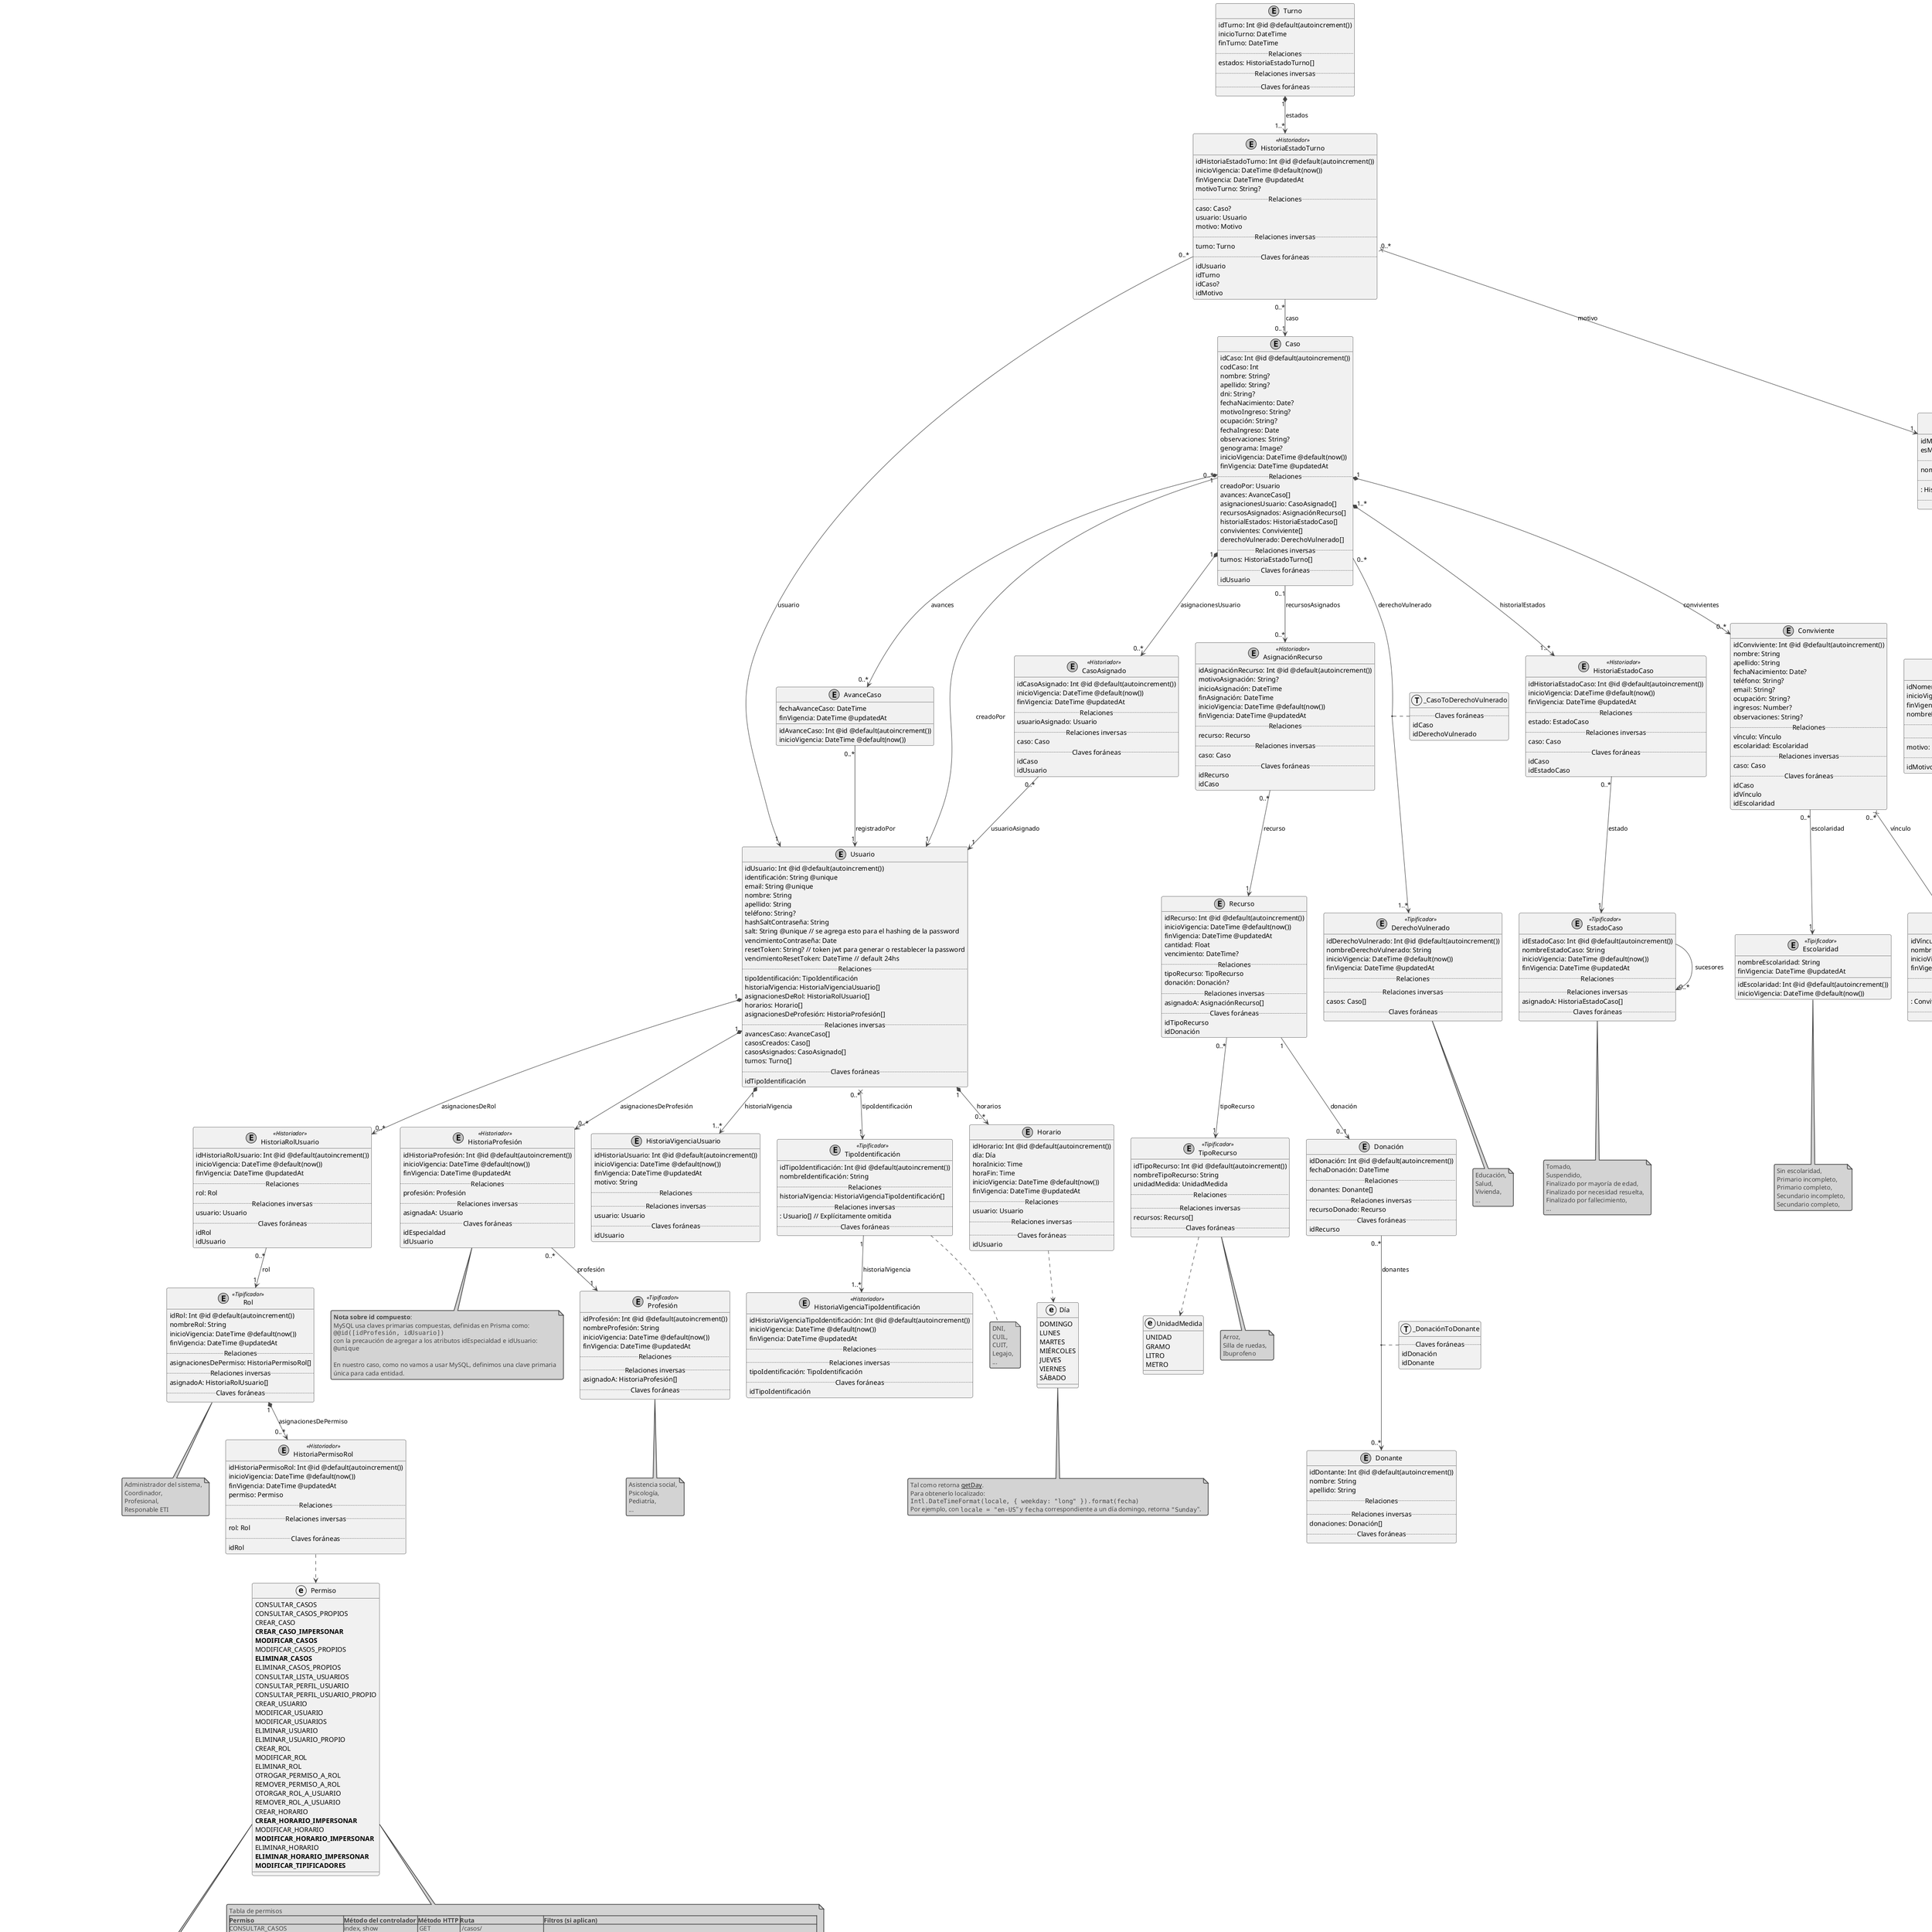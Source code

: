 @startuml DiagramaClases

!theme vibrant
skinparam monochrome true

' -----------------------------------------------------------------------------
' | La idea de estas líneas es unir las notas con línea de trazos y mantener  |
' | los circle spots, pero parece que no funciona como esperaba. Van a quedar |
' | las notas con el conector raro nomás.                                     |
' -----------------------------------------------------------------------------

' skinparam style strictuml
' show circle

' -----------------------------------------------------------------------------
' | La alternativa hubiera sido cambiar los spots por estereotipos, como por  |
' | ejemplo, <<entity>>, <<enum>> y <<table>>.                                |
' -----------------------------------------------------------------------------

' -----------------------------------------------------------------------------
' | Entidades                                                                 |
' -----------------------------------------------------------------------------

entity Usuario {
  idUsuario: Int @id @default(autoincrement())
  identificación: String @unique
  email: String @unique
  nombre: String
  apellido: String
  teléfono: String?
  hashSaltContraseña: String
  salt: String @unique // se agrega esto para el hashing de la password
  vencimientoContraseña: Date
  resetToken: String? // token jwt para generar o restablecer la password
  vencimientoResetToken: DateTime // default 24hs
  .. Relaciones ..
  ' TODO: Revisar 👇🏼
  tipoIdentificación: TipoIdentificación
  historialVigencia: HistorialVigenciaUsuario[]
  asignacionesDeRol: HistoriaRolUsuario[]
  horarios: Horario[]
  asignacionesDeProfesión: HistoriaProfesión[]
  .. Relaciones inversas ..
  avancesCaso: AvanceCaso[]
  casosCreados: Caso[]
  casosAsignados: CasoAsignado[]
  turnos: Turno[]
  .. Claves foráneas ..
  ' TODO: Revisar 👇🏼
  idTipoIdentificación
}
entity HistoriaVigenciaUsuario {
  idHistoriaUsuario: Int @id @default(autoincrement())
  inicioVigencia: DateTime @default(now())
  finVigencia: DateTime @updatedAt
  motivo: String 
  .. Relaciones ..
  .. Relaciones inversas ..
  usuario: Usuario
  .. Claves foráneas ..
  idUsuario
}
entity TipoIdentificación << Tipificador >> $identificación {
  idTipoIdentificación: Int @id @default(autoincrement())
  nombreIdentificación: String
  .. Relaciones ..
  historialVigencia: HistoriaVigenciaTipoIdentificación[]
  .. Relaciones inversas ..
  : Usuario[] // Explícitamente omitida
  .. Claves foráneas ..
}
entity HistoriaVigenciaTipoIdentificación << Historiador >> {
  idHistoriaVigenciaTipoIdentificación: Int @id @default(autoincrement())
  inicioVigencia: DateTime @default(now())
  finVigencia: DateTime @updatedAt
  .. Relaciones ..
  .. Relaciones inversas ..
  tipoIdentificación: TipoIdentificación
  .. Claves foráneas ..
  idTipoIdentificación
}
entity HistoriaEstadoTurno << Historiador >> {
  idHistoriaEstadoTurno: Int @id @default(autoincrement())
  inicioVigencia: DateTime @default(now())
  finVigencia: DateTime @updatedAt
  motivoTurno: String?
  .. Relaciones ..
  caso: Caso?
  usuario: Usuario
  motivo: Motivo
  .. Relaciones inversas ..
  turno: Turno
  .. Claves foráneas ..
  idUsuario
  idTurno
  idCaso?
  idMotivo
}
entity Turno {
  idTurno: Int @id @default(autoincrement())
  inicioTurno: DateTime
  finTurno: DateTime
  .. Relaciones ..
  estados: HistoriaEstadoTurno[]
  .. Relaciones inversas ..
  .. Claves foráneas ..
}
entity Motivo << Tipificador >> {
  idMotivo: Int @id @default(autoincrement())
  esMotivoDelSistema: Boolean
  .. Relaciones ..
  nomencladorMotivo: NomencladorMotivo[]
  .. Relaciones inversas ..
  : HistoriaEstadoTurno[] // Explícitamente omitida
  .. Claves foráneas ..
}
entity NomencladorMotivo << Historiador >> {
  idNomencladorMotivo: Int @id @default(autoincrement())
  inicioVigencia: DateTime @default(now())
  finVigencia: DateTime @updatedAt
  nombreMotivo: String
  .. Relaciones ..
  .. Relaciones inversas ..
  motivo: Motivo
  .. Claves foráneas ..
  idMotivo
}
entity Horario {
  idHorario: Int @id @default(autoincrement())
  día: Día
  horaInicio: Time
  horaFin: Time
  inicioVigencia: DateTime @default(now())
  finVigencia: DateTime @updatedAt
  .. Relaciones ..
  usuario: Usuario
  .. Relaciones inversas ..
  .. Claves foráneas ..
  idUsuario
}
entity CasoAsignado << Historiador >> {
  idCasoAsignado: Int @id @default(autoincrement())
  inicioVigencia: DateTime @default(now())
  finVigencia: DateTime @updatedAt
  .. Relaciones ..
  usuarioAsignado: Usuario
  .. Relaciones inversas ..
  caso: Caso
  .. Claves foráneas ..
  idCaso
  idUsuario
}
entity HistoriaRolUsuario << Historiador >> {
  idHistoriaRolUsuario: Int @id @default(autoincrement())
  inicioVigencia: DateTime @default(now())
  finVigencia: DateTime @updatedAt
  .. Relaciones ..
  rol: Rol
  .. Relaciones inversas ..
  usuario: Usuario
  .. Claves foráneas ..
  idRol
  idUsuario
}
entity HistoriaPermisoRol << Historiador >> {
  idHistoriaPermisoRol: Int @id @default(autoincrement())
  inicioVigencia: DateTime @default(now())
  finVigencia: DateTime @updatedAt
  permiso: Permiso
  .. Relaciones ..
  .. Relaciones inversas ..
  rol: Rol
  .. Claves foráneas ..
  idRol
}
entity Caso {
  idCaso: Int @id @default(autoincrement())
  codCaso: Int
  nombre: String?
  apellido: String?
  dni: String?
  fechaNacimiento: Date?
  motivoIngreso: String?
  ocupación: String?
  fechaIngreso: Date
  observaciones: String?
  genograma: Image?
  inicioVigencia: DateTime @default(now())
  finVigencia: DateTime @updatedAt
  .. Relaciones ..
  creadoPor: Usuario
  avances: AvanceCaso[]
  asignacionesUsuario: CasoAsignado[]
  recursosAsignados: AsignaciónRecurso[]
  historialEstados: HistoriaEstadoCaso[]
  convivientes: Conviviente[]
  derechoVulnerado: DerechoVulnerado[]
  .. Relaciones inversas ..
  turnos: HistoriaEstadoTurno[]
  .. Claves foráneas ..
  idUsuario
}
entity Recurso {
  idRecurso: Int @id @default(autoincrement())
  inicioVigencia: DateTime @default(now())
  finVigencia: DateTime @updatedAt
  cantidad: Float
  vencimiento: DateTime?
  .. Relaciones ..
  tipoRecurso: TipoRecurso
  donación: Donación?
  .. Relaciones inversas ..
  asignadoA: AsignaciónRecurso[]
  .. Claves foráneas ..
  idTipoRecurso
  idDonación
}
entity AsignaciónRecurso << Historiador >> {
  idAsignaciónRecurso: Int @id @default(autoincrement())
' TODO: PARAMETRIZAR
  motivoAsignación: String?
  inicioAsignación: DateTime
  finAsignación: DateTime
  inicioVigencia: DateTime @default(now())
  finVigencia: DateTime @updatedAt
  .. Relaciones ..
  recurso: Recurso
  .. Relaciones inversas ..
  caso: Caso
  .. Claves foráneas ..
  idRecurso
  idCaso
}
entity HistoriaProfesión << Historiador >> {
  idHistoriaProfesión: Int @id @default(autoincrement())
  inicioVigencia: DateTime @default(now())
  finVigencia: DateTime @updatedAt
  .. Relaciones ..
  profesión: Profesión
  .. Relaciones inversas ..
  asignadaA: Usuario
  .. Claves foráneas ..
  idEspecialdad
  idUsuario
}
entity HistoriaEstadoCaso << Historiador >> {
  idHistoriaEstadoCaso: Int @id @default(autoincrement())
  inicioVigencia: DateTime @default(now())
  finVigencia: DateTime @updatedAt
  .. Relaciones ..
  estado: EstadoCaso
  .. Relaciones inversas ..
  caso: Caso
  .. Claves foráneas ..
  idCaso
  idEstadoCaso
}
entity Donación {
  idDonación: Int @id @default(autoincrement())
  fechaDonación: DateTime
  .. Relaciones ..
  donantes: Donante[]
  .. Relaciones inversas ..
  recursoDonado: Recurso
  .. Claves foráneas ..
  idRecurso
}

entity AvanceCaso {
  idAvanceCaso: Int @id @default(autoincrement())
  fechaAvanceCaso: DateTime
  inicioVigencia: DateTime @default(now())
  finVigencia: DateTime @updatedAt  
}
entity Donante {
  idDontante: Int @id @default(autoincrement())
  nombre: String
  apellido: String
  .. Relaciones ..
  .. Relaciones inversas ..
  donaciones: Donación[]
  .. Claves foráneas ..
}
entity Conviviente {
  idConviviente: Int @id @default(autoincrement())
  nombre: String
  apellido: String
  fechaNacimiento: Date?
  teléfono: String?
  email: String?
  ocupación: String?
  ingresos: Number?
  observaciones: String?
  .. Relaciones ..
  vínculo: Vínculo
  escolaridad: Escolaridad
  .. Relaciones inversas ..
  caso: Caso
  .. Claves foráneas ..
  idCaso
  idVínculo
  idEscolaridad
}
entity EstadoCaso << Tipificador >> {
  idEstadoCaso: Int @id @default(autoincrement())
  nombreEstadoCaso: String
  inicioVigencia: DateTime @default(now())
  finVigencia: DateTime @updatedAt  
  .. Relaciones ..
  .. Relaciones inversas ..
  asignadoA: HistoriaEstadoCaso[]
  .. Claves foráneas ..
}
entity Rol << Tipificador >> {
  idRol: Int @id @default(autoincrement())
  nombreRol: String
  inicioVigencia: DateTime @default(now())
  finVigencia: DateTime @updatedAt  
  .. Relaciones ..
  asignacionesDePermiso: HistoriaPermisoRol[]
  .. Relaciones inversas ..
  asignadoA: HistoriaRolUsuario[]
  .. Claves foráneas ..
}
entity DerechoVulnerado << Tipificador >> {
  idDerechoVulnerado: Int @id @default(autoincrement())
  nombreDerechoVulnerado: String
  inicioVigencia: DateTime @default(now())
  finVigencia: DateTime @updatedAt
  .. Relaciones ..
  .. Relaciones inversas ..
  casos: Caso[]
  .. Claves foráneas ..
}
entity Escolaridad << Tipificador >> {
  idEscolaridad: Int @id @default(autoincrement())
  nombreEscolaridad: String
  inicioVigencia: DateTime @default(now())
  finVigencia: DateTime @updatedAt
}
entity Vínculo << Tipificador >> {
  idVínculo: Int @id @default(autoincrement())
  nombreVínculo: String
  inicioVigencia: DateTime @default(now())
  finVigencia: DateTime @updatedAt
  .. Relaciones ..
  .. Relaciones inversas ..
  : Conviviente[] // Explícitamente omitida
  .. Claves foráneas ..
}
entity Profesión << Tipificador >> {
  idProfesión: Int @id @default(autoincrement())
  nombreProfesión: String
  inicioVigencia: DateTime @default(now())
  finVigencia: DateTime @updatedAt
  .. Relaciones ..
  .. Relaciones inversas ..
  asignadoA: HistoriaProfesión[]
  .. Claves foráneas ..
}
entity TipoRecurso << Tipificador >> {
  idTipoRecurso: Int @id @default(autoincrement())
' esConsumible: Boolean
' esExpirable: Boolean
  nombreTipoRecurso: String
  unidadMedida: UnidadMedida
  .. Relaciones ..
  .. Relaciones inversas ..
  recursos: Recurso[]
  .. Claves foráneas ..
}

' -----------------------------------------------------------------------------
' | Enumeraciones                                                             |
' -----------------------------------------------------------------------------

enum Permiso << (e, 00000000) >> $enum $permisos {
  CONSULTAR_CASOS
  CONSULTAR_CASOS_PROPIOS
  CREAR_CASO
  <b>CREAR_CASO_IMPERSONAR</b>
  <b>MODIFICAR_CASOS</b>
  MODIFICAR_CASOS_PROPIOS
  <b>ELIMINAR_CASOS</b>
  ELIMINAR_CASOS_PROPIOS
  CONSULTAR_LISTA_USUARIOS
  CONSULTAR_PERFIL_USUARIO
  CONSULTAR_PERFIL_USUARIO_PROPIO
  CREAR_USUARIO
  MODIFICAR_USUARIO
  MODIFICAR_USUARIOS
  ELIMINAR_USUARIO
  ELIMINAR_USUARIO_PROPIO
  CREAR_ROL
  MODIFICAR_ROL
  ELIMINAR_ROL
  OTROGAR_PERMISO_A_ROL
  REMOVER_PERMISO_A_ROL
  OTORGAR_ROL_A_USUARIO
  REMOVER_ROL_A_USUARIO
  CREAR_HORARIO
  <b>CREAR_HORARIO_IMPERSONAR</b>
  MODIFICAR_HORARIO
  <b>MODIFICAR_HORARIO_IMPERSONAR</b>
  ELIMINAR_HORARIO
  <b>ELIMINAR_HORARIO_IMPERSONAR</b>
  <b>MODIFICAR_TIPIFICADORES</b>
}
enum UnidadMedida << (e, 00000000) >> $enum {
  UNIDAD
  GRAMO
  LITRO
  METRO
}
enum Día << (e, 00000000) >> $enum {
  DOMINGO
  LUNES
  MARTES
  MIÉRCOLES
  JUEVES
  VIERNES
  SÁBADO
}

' -----------------------------------------------------------------------------
' | NOTAS (Instancias tipificadores)                                          |
' -----------------------------------------------------------------------------
note as InstanciasMotivo
Nuevo,
Generado,
Reprogramado,
Asignado,
BajaCaso,
BajaProfesional,
ProfesionalDesasignado,
Atendido,
ProfesionalNoAsistió,
CasoNoAtendido
end note
note as InstanciasTipoIdentificación
DNI,
CUIL,
CUIT,
Legajo,
...
end note
note as InstanciasTipoRecurso
Arroz,
Silla de ruedas,
Ibuprofeno
end note
note as InstanciasEscolaridad
Sin escolaridad,
Primario incompleto,
Primario completo,
Secundario incompleto,
Secundario completo,
end note
note as InstanciasDerechoVulnerado
Educación,
Salud,
Vivienda,
...
end note
note as InstanciasProfesión
Asistencia social,
Psicología,
Pediatría,
...
end note
note as InstanciasVínculo
Madre,
Padre,
Tío,
Tía,
Abuelo,
Abuela,
Hermano,
Hermana,
...
end note
note as InstanciasEstadoCaso
Tomado,
Suspendido,
Finalizado por mayoría de edad,
Finalizado por necesidad resuelta,
Finalizado por fallecimiento,
...
end note
note as InstanciasRol
Administrador del sistema,
Coordinador,
Profesional,
Responable ETI
end note

' -----------------------------------------------------------------------------
' | NOTAS (Comentarios)                                                       |
' -----------------------------------------------------------------------------

note as NotaIDCompuesto
**Nota sobre id compuesto**:
MySQL usa claves primarias compuestas, definidas en Prisma como:
""@@id([idProfesión, idUsuario])""
con la precaución de agregar a los atributos idEspecialdad e idUsuario:
""@unique""

En nuestro caso, como no vamos a usar MySQL, definimos una clave primaria
única para cada entidad.
end note
note as NotaPermisos $permisos $enum
Los permisos en <b>negrita</b> están pensados solo para el administrador.
TODO: Permisos de recursos, donaciones y donantes.
TODO: Completar si aparecen más con las US ...
end note
remove NotaIDCompuesto
note as NotaDiaSemana
Tal como retorna [[https://developer.mozilla.org/en-US/docs/Web/JavaScript/Reference/Global_Objects/Date/getDay getDay]].
Para obtenerlo localizado:
""Intl.DateTimeFormat(locale, { weekday: "long" }).format(fecha)""
Por ejemplo, con ""locale = "en-US""" y ""fecha"" correspondiente a un día domingo, retorna """Sunday""".
end note
note as NotaPermisos2 $permisos $enum
Tabla de permisos
|=Permiso |=Método del controlador |=Método HTTP |=Ruta |=Filtros (si aplican)|
|CONSULTAR_CASOS                 |index, show | GET | /casos/ | |
|CONSULTAR_CASOS_PROPIOS         |index, show | GET | /casos/ | idUsuario correspondiente al login |
|CREAR_CASO                      |create | POST | /casos/ | idUsuario correspondiente al login |
|CREAR_CASO_IMPERSONAR           |create | POST | /casos/ | |
|MODIFICAR_CASOS                 |update | PUT | /casos/{id}/ | |
|MODIFICAR_CASOS_PROPIOS         |update | PUT | /casos/{id}/ | idUsuario correspondiente al login |
|ELIMINAR_CASOS                  |destroy | DELETE | /casos/{id}/ | |
|ELIMINAR_CASOS_PROPIOS          |destroy | DELETE | /casos/{id}/ | idUsuario correspondiente al login |
|CONSULTAR_LISTA_USUARIOS        |index | GET | /usuarios/ | |
|CONSULTAR_PERFIL_USUARIO        |show | GET | /usuarios/{id} | |
|CONSULTAR_PERFIL_USUARIO_PROPIO |show | GET | /usuarios/{id} | idUsuario correspondiente al login |
|CREAR_USUARIO                   |create | POST | /usuarios/ | |
|MODIFICAR_USUARIO               |update | PUT | /usuarios/{id}/ | idUsuario correspondiente al login |
|MODIFICAR_USUARIOS              |update | PUT | /usuarios/{id}/ | |
|ELIMINAR_USUARIO                |destroy | DELETE | /usuarios/{id}/ | |
|ELIMINAR_USUARIO_PROPIO         |destroy | DELETE | /usuarios/{id}/ | idUsuario correspondiente al login |
|CREAR_ROL                       |create | POST | /roles/ | |
|MODIFICAR_ROL                   |update | PUT | /roles/{id}/ | |
|ELIMINAR_ROL                    |destroy | DELETE | /roles/{id}/ | idRol distinto a 0, correspondiente al rol de administrador|
|OTROGAR_PERMISO_A_ROL           |create | POST | /roles/{id}/permisos | |
|REMOVER_PERMISO_A_ROL           |update | PUT | /roles/{id}/permisos/ | |
|OTORGAR_ROL_A_USUARIO           |create | POST | usuarios/{id}/roles | |
|REMOVER_ROL_A_USUARIO           |update | PUT | usuarios/{id}/roles/{id}/ | si es el rol de administrador, verificar que idUsuario sea DISTINTO al correspondiente al login  |
|CREAR_HORARIO                   |create | POST | /usuarios/{id}/horarios/ | idUsuario correspondiente al login |
|CREAR_HORARIO_IMPERSONAR        |create | POST | /usuarios/{id}/horarios/ | |
|MODIFICAR_HORARIO               |update | PUT | /usuarios/{id}/horarios/{id}/ | idUsuario correspondiente al login |
|MODIFICAR_HORARIO_IMPERSONAR    |update | PUT | /usuarios/{id}/horarios/{id}/ | |
|ELIMINAR_HORARIO                |destroy | DELETE | /usuarios/{id}/horarios/{id}/ | idUsuario correspondiente al login |
|ELIMINAR_HORARIO_IMPERSONAR     |destroy | DELETE | /usuarios/{id}/horarios/{id}/ | |
|MODIFICAR_TIPIFICADORES         |? | ? | ? | // TODO |
end note

' -----------------------------------------------------------------------------
' | Tablas, generadas por Prisma                                              |
' -----------------------------------------------------------------------------

class _DonaciónToDonante << (T, 00000000) >> {
  .. Claves foráneas ..
  idDonación
  idDonante
}
class _CasoToDerechoVulnerado << (T, 00000000) >> {
  .. Claves foráneas ..
  idCaso
  idDerechoVulnerado
}

' -----------------------------------------------------------------------------
' | Relaciones                                                                |
' -----------------------------------------------------------------------------

Usuario "1" *--> "0..*" Horario: "horarios"
Usuario "1" *--> "1..*" HistoriaVigenciaUsuario: "historialVigencia"
Usuario "0..*" x--> "1" TipoIdentificación: "tipoIdentificación"
Caso "0..*" --> "1" Usuario: "creadoPor"
Caso "1" *--> "0..*" CasoAsignado: "asignacionesUsuario"
CasoAsignado "0..*" --> "1" Usuario: "usuarioAsignado"
Turno "1" *--> "1..*" HistoriaEstadoTurno: "estados"
HistoriaEstadoTurno "0..*" --> "1" Usuario: "usuario"
HistoriaEstadoTurno "0..*" --> "0..1" Caso: "caso"
Recurso "0..*" --> "1" TipoRecurso: "tipoRecurso"
Usuario "1" *--> "0..*" HistoriaRolUsuario: "asignacionesDeRol"
HistoriaRolUsuario "0..*" --> "1" Rol: "rol"
Rol "1" *--> "0..*" HistoriaPermisoRol: "asignacionesDePermiso"
Usuario "1" *--> "0..*" HistoriaProfesión: "asignacionesDeProfesión"
HistoriaProfesión "0..*" --> "1" Profesión: "profesión"
Caso "0..1" --> "0..*" AsignaciónRecurso: "recursosAsignados"
AsignaciónRecurso "0..*" --> "1" Recurso: "recurso"
Recurso "1" --> "0..1" Donación: "donación"
Donación "0..*" --> "0..*" Donante: "donantes"
Caso "0..*" --> "1..*" DerechoVulnerado: "derechoVulnerado"
Conviviente "0..*" x--> "1" Vínculo: "vínculo"
Conviviente "0..*" --> "1" Escolaridad: "escolaridad"
Caso "1" *--> "0..*" Conviviente: "convivientes"
Caso "1" *--> "0..*" AvanceCaso: "avances"
AvanceCaso "0..*" --> "1" Usuario: "registradoPor"
Caso "1..*" *--> "1..*" HistoriaEstadoCaso: "historialEstados"
HistoriaEstadoCaso "0..*" --> "1" EstadoCaso: "estado"
HistoriaEstadoTurno "0..*" x--> "1" Motivo: "motivo"
Motivo "1" --> "1..*" NomencladorMotivo: nomencladorMotivo
TipoIdentificación "1" --> "1..*" HistoriaVigenciaTipoIdentificación: historialVigencia

EstadoCaso --> "0..*" EstadoCaso: "sucesores"

HistoriaPermisoRol ..> Permiso
Horario ..> Día
TipoRecurso ..> UnidadMedida

Motivo .. InstanciasMotivo
TipoIdentificación .. InstanciasTipoIdentificación
TipoRecurso .. InstanciasTipoRecurso
Escolaridad .. InstanciasEscolaridad
DerechoVulnerado .. InstanciasDerechoVulnerado
Profesión .. InstanciasProfesión
Vínculo .. InstanciasVínculo
EstadoCaso .. InstanciasEstadoCaso
Rol .. InstanciasRol
HistoriaProfesión .. NotaIDCompuesto
Permiso .. NotaPermisos
Permiso .. NotaPermisos2
Día .. NotaDiaSemana


(Donación, Donante) .. _DonaciónToDonante
(Caso, DerechoVulnerado) .. _CasoToDerechoVulnerado

' Esconder enumeraciones
' remove $enum

' Esconder Permisos
' remove $permisos

' Esconder Identificación
' remove $identificación

@enduml
